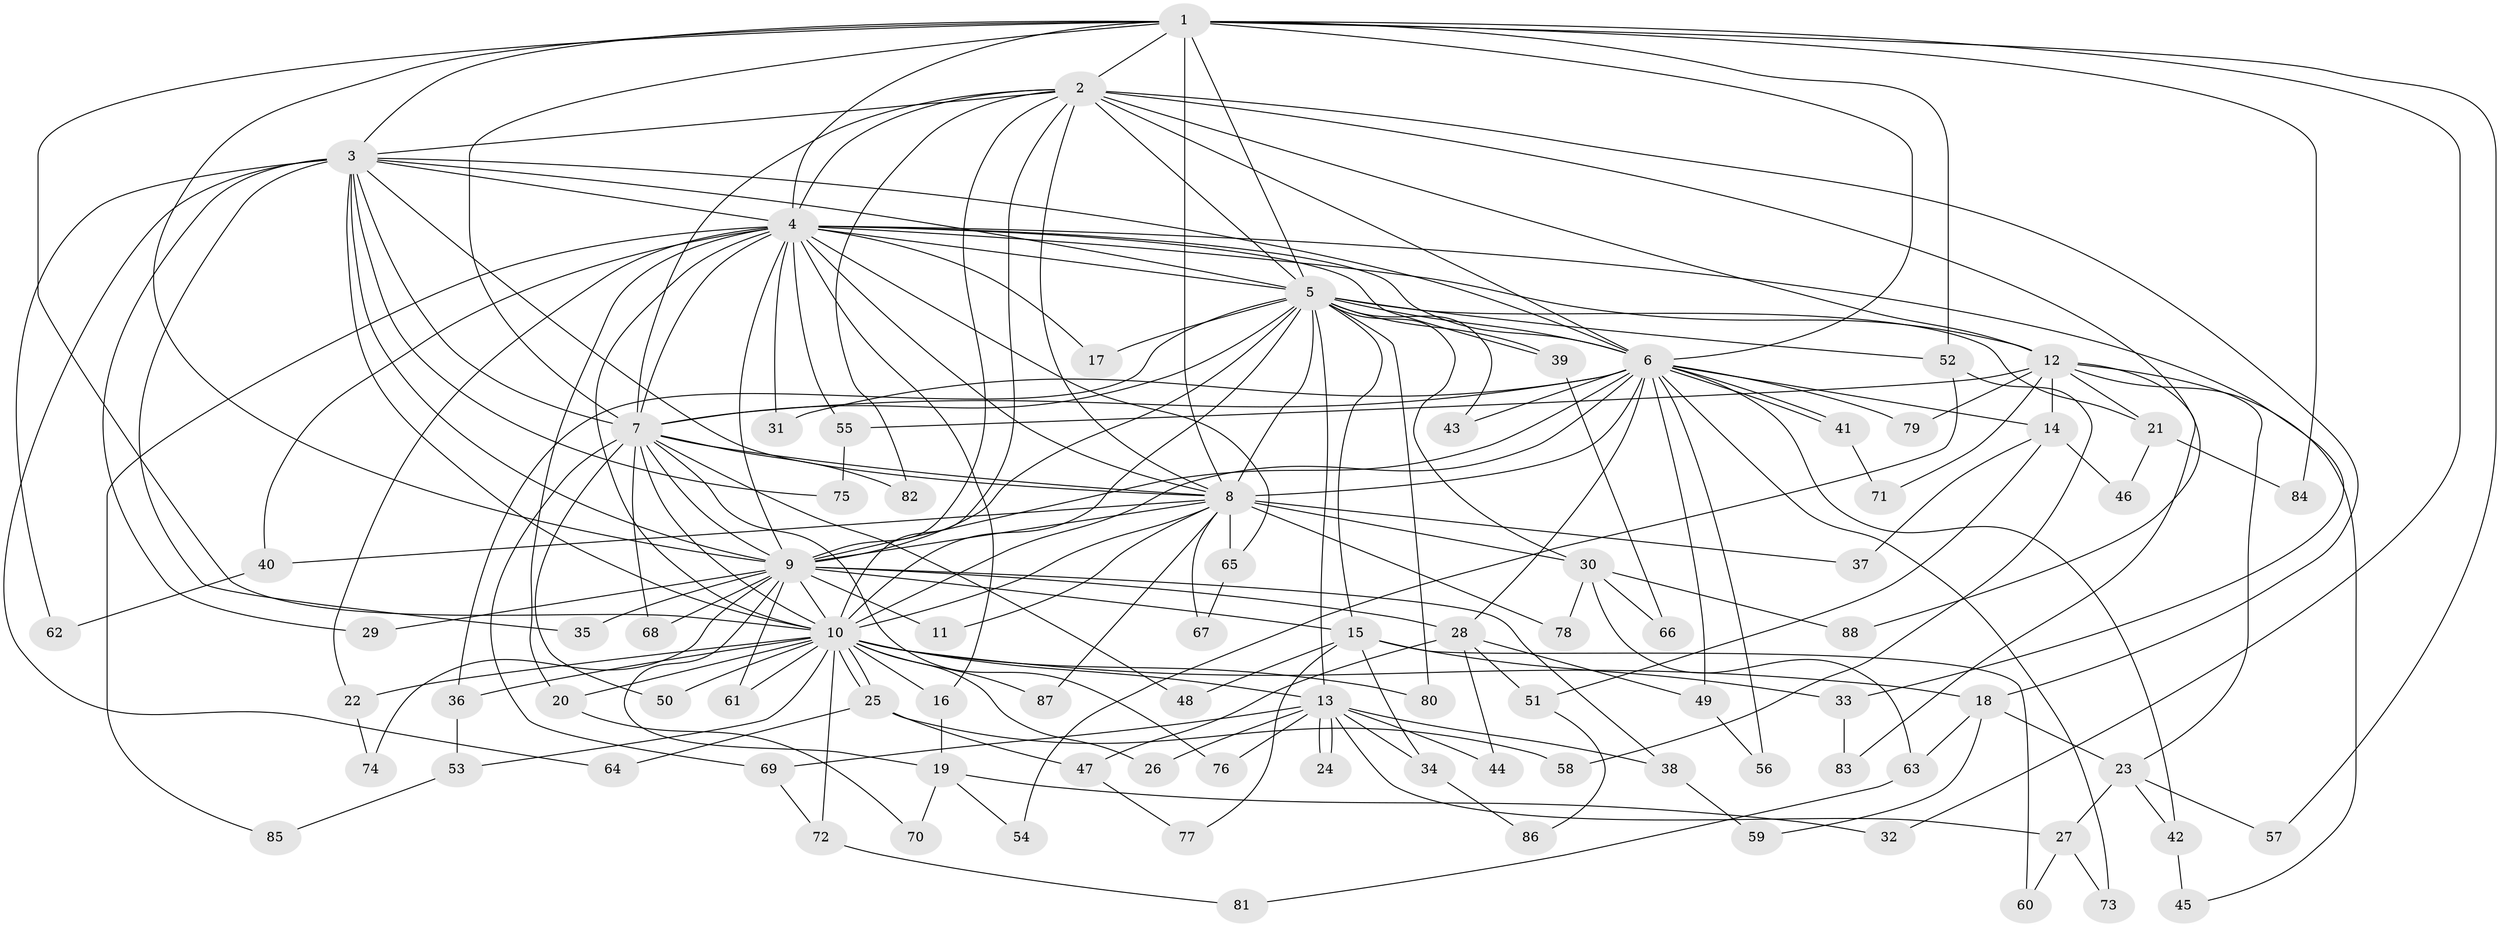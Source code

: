 // coarse degree distribution, {14: 0.05, 15: 0.016666666666666666, 18: 0.016666666666666666, 16: 0.03333333333333333, 21: 0.016666666666666666, 17: 0.016666666666666666, 20: 0.016666666666666666, 2: 0.4666666666666667, 10: 0.016666666666666666, 11: 0.016666666666666666, 8: 0.016666666666666666, 6: 0.05, 3: 0.18333333333333332, 4: 0.03333333333333333, 7: 0.016666666666666666, 5: 0.016666666666666666, 1: 0.016666666666666666}
// Generated by graph-tools (version 1.1) at 2025/51/02/27/25 19:51:46]
// undirected, 88 vertices, 201 edges
graph export_dot {
graph [start="1"]
  node [color=gray90,style=filled];
  1;
  2;
  3;
  4;
  5;
  6;
  7;
  8;
  9;
  10;
  11;
  12;
  13;
  14;
  15;
  16;
  17;
  18;
  19;
  20;
  21;
  22;
  23;
  24;
  25;
  26;
  27;
  28;
  29;
  30;
  31;
  32;
  33;
  34;
  35;
  36;
  37;
  38;
  39;
  40;
  41;
  42;
  43;
  44;
  45;
  46;
  47;
  48;
  49;
  50;
  51;
  52;
  53;
  54;
  55;
  56;
  57;
  58;
  59;
  60;
  61;
  62;
  63;
  64;
  65;
  66;
  67;
  68;
  69;
  70;
  71;
  72;
  73;
  74;
  75;
  76;
  77;
  78;
  79;
  80;
  81;
  82;
  83;
  84;
  85;
  86;
  87;
  88;
  1 -- 2;
  1 -- 3;
  1 -- 4;
  1 -- 5;
  1 -- 6;
  1 -- 7;
  1 -- 8;
  1 -- 9;
  1 -- 10;
  1 -- 32;
  1 -- 52;
  1 -- 57;
  1 -- 84;
  2 -- 3;
  2 -- 4;
  2 -- 5;
  2 -- 6;
  2 -- 7;
  2 -- 8;
  2 -- 9;
  2 -- 10;
  2 -- 12;
  2 -- 18;
  2 -- 82;
  2 -- 88;
  3 -- 4;
  3 -- 5;
  3 -- 6;
  3 -- 7;
  3 -- 8;
  3 -- 9;
  3 -- 10;
  3 -- 29;
  3 -- 35;
  3 -- 62;
  3 -- 64;
  3 -- 75;
  4 -- 5;
  4 -- 6;
  4 -- 7;
  4 -- 8;
  4 -- 9;
  4 -- 10;
  4 -- 12;
  4 -- 16;
  4 -- 17;
  4 -- 20;
  4 -- 22;
  4 -- 31;
  4 -- 33;
  4 -- 39;
  4 -- 40;
  4 -- 55;
  4 -- 65;
  4 -- 85;
  5 -- 6;
  5 -- 7;
  5 -- 8;
  5 -- 9;
  5 -- 10;
  5 -- 13;
  5 -- 15;
  5 -- 17;
  5 -- 21;
  5 -- 30;
  5 -- 36;
  5 -- 39;
  5 -- 43;
  5 -- 52;
  5 -- 80;
  6 -- 7;
  6 -- 8;
  6 -- 9;
  6 -- 10;
  6 -- 14;
  6 -- 28;
  6 -- 31;
  6 -- 41;
  6 -- 41;
  6 -- 42;
  6 -- 43;
  6 -- 49;
  6 -- 56;
  6 -- 73;
  6 -- 79;
  7 -- 8;
  7 -- 9;
  7 -- 10;
  7 -- 48;
  7 -- 50;
  7 -- 68;
  7 -- 69;
  7 -- 76;
  7 -- 82;
  8 -- 9;
  8 -- 10;
  8 -- 11;
  8 -- 30;
  8 -- 37;
  8 -- 40;
  8 -- 65;
  8 -- 67;
  8 -- 78;
  8 -- 87;
  9 -- 10;
  9 -- 11;
  9 -- 15;
  9 -- 19;
  9 -- 28;
  9 -- 29;
  9 -- 35;
  9 -- 38;
  9 -- 61;
  9 -- 68;
  9 -- 74;
  10 -- 13;
  10 -- 16;
  10 -- 18;
  10 -- 20;
  10 -- 22;
  10 -- 25;
  10 -- 25;
  10 -- 26;
  10 -- 36;
  10 -- 50;
  10 -- 53;
  10 -- 61;
  10 -- 72;
  10 -- 80;
  10 -- 87;
  12 -- 14;
  12 -- 21;
  12 -- 23;
  12 -- 45;
  12 -- 55;
  12 -- 71;
  12 -- 79;
  12 -- 83;
  13 -- 24;
  13 -- 24;
  13 -- 26;
  13 -- 27;
  13 -- 34;
  13 -- 38;
  13 -- 44;
  13 -- 69;
  13 -- 76;
  14 -- 37;
  14 -- 46;
  14 -- 51;
  15 -- 33;
  15 -- 34;
  15 -- 48;
  15 -- 60;
  15 -- 77;
  16 -- 19;
  18 -- 23;
  18 -- 59;
  18 -- 63;
  19 -- 32;
  19 -- 54;
  19 -- 70;
  20 -- 70;
  21 -- 46;
  21 -- 84;
  22 -- 74;
  23 -- 27;
  23 -- 42;
  23 -- 57;
  25 -- 47;
  25 -- 58;
  25 -- 64;
  27 -- 60;
  27 -- 73;
  28 -- 44;
  28 -- 47;
  28 -- 49;
  28 -- 51;
  30 -- 63;
  30 -- 66;
  30 -- 78;
  30 -- 88;
  33 -- 83;
  34 -- 86;
  36 -- 53;
  38 -- 59;
  39 -- 66;
  40 -- 62;
  41 -- 71;
  42 -- 45;
  47 -- 77;
  49 -- 56;
  51 -- 86;
  52 -- 54;
  52 -- 58;
  53 -- 85;
  55 -- 75;
  63 -- 81;
  65 -- 67;
  69 -- 72;
  72 -- 81;
}
